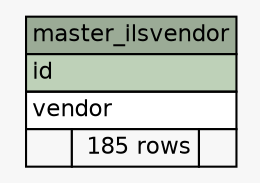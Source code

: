 // dot 2.2.1 on Windows 10 10.0
// SchemaSpy rev 590
digraph "master_ilsvendor" {
  graph [
    rankdir="RL"
    bgcolor="#f7f7f7"
    nodesep="0.18"
    ranksep="0.46"
    fontname="Helvetica"
    fontsize="11"
  ];
  node [
    fontname="Helvetica"
    fontsize="11"
    shape="plaintext"
  ];
  edge [
    arrowsize="0.8"
  ];
  "master_ilsvendor" [
    label=<
    <TABLE BORDER="0" CELLBORDER="1" CELLSPACING="0" BGCOLOR="#ffffff">
      <TR><TD COLSPAN="3" BGCOLOR="#9bab96" ALIGN="CENTER">master_ilsvendor</TD></TR>
      <TR><TD PORT="id" COLSPAN="3" BGCOLOR="#bed1b8" ALIGN="LEFT">id</TD></TR>
      <TR><TD PORT="vendor" COLSPAN="3" ALIGN="LEFT">vendor</TD></TR>
      <TR><TD ALIGN="LEFT" BGCOLOR="#f7f7f7">  </TD><TD ALIGN="RIGHT" BGCOLOR="#f7f7f7">185 rows</TD><TD ALIGN="RIGHT" BGCOLOR="#f7f7f7">  </TD></TR>
    </TABLE>>
    URL="tables/master_ilsvendor.html"
    tooltip="master_ilsvendor"
  ];
}
